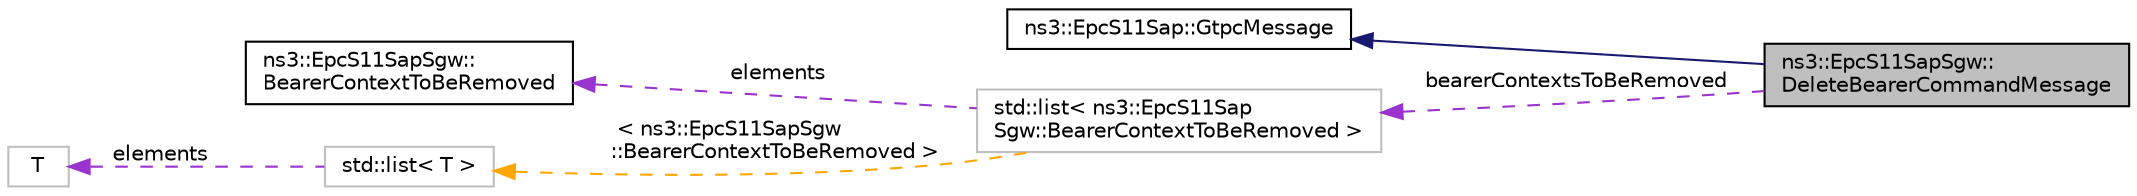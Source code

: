 digraph "ns3::EpcS11SapSgw::DeleteBearerCommandMessage"
{
 // LATEX_PDF_SIZE
  edge [fontname="Helvetica",fontsize="10",labelfontname="Helvetica",labelfontsize="10"];
  node [fontname="Helvetica",fontsize="10",shape=record];
  rankdir="LR";
  Node1 [label="ns3::EpcS11SapSgw::\lDeleteBearerCommandMessage",height=0.2,width=0.4,color="black", fillcolor="grey75", style="filled", fontcolor="black",tooltip="Delete Bearer Command message, see 3GPP TS 29.274 Release 9 V9.3.0 section 7.2.17...."];
  Node2 -> Node1 [dir="back",color="midnightblue",fontsize="10",style="solid",fontname="Helvetica"];
  Node2 [label="ns3::EpcS11Sap::GtpcMessage",height=0.2,width=0.4,color="black", fillcolor="white", style="filled",URL="$structns3_1_1_epc_s11_sap_1_1_gtpc_message.html",tooltip="GTPC message."];
  Node3 -> Node1 [dir="back",color="darkorchid3",fontsize="10",style="dashed",label=" bearerContextsToBeRemoved" ,fontname="Helvetica"];
  Node3 [label="std::list\< ns3::EpcS11Sap\lSgw::BearerContextToBeRemoved \>",height=0.2,width=0.4,color="grey75", fillcolor="white", style="filled",tooltip=" "];
  Node4 -> Node3 [dir="back",color="darkorchid3",fontsize="10",style="dashed",label=" elements" ,fontname="Helvetica"];
  Node4 [label="ns3::EpcS11SapSgw::\lBearerContextToBeRemoved",height=0.2,width=0.4,color="black", fillcolor="white", style="filled",URL="$structns3_1_1_epc_s11_sap_sgw_1_1_bearer_context_to_be_removed.html",tooltip="BearerContextToBeCreated structure."];
  Node5 -> Node3 [dir="back",color="orange",fontsize="10",style="dashed",label=" \< ns3::EpcS11SapSgw\l::BearerContextToBeRemoved \>" ,fontname="Helvetica"];
  Node5 [label="std::list\< T \>",height=0.2,width=0.4,color="grey75", fillcolor="white", style="filled",tooltip=" "];
  Node6 -> Node5 [dir="back",color="darkorchid3",fontsize="10",style="dashed",label=" elements" ,fontname="Helvetica"];
  Node6 [label="T",height=0.2,width=0.4,color="grey75", fillcolor="white", style="filled",tooltip=" "];
}
